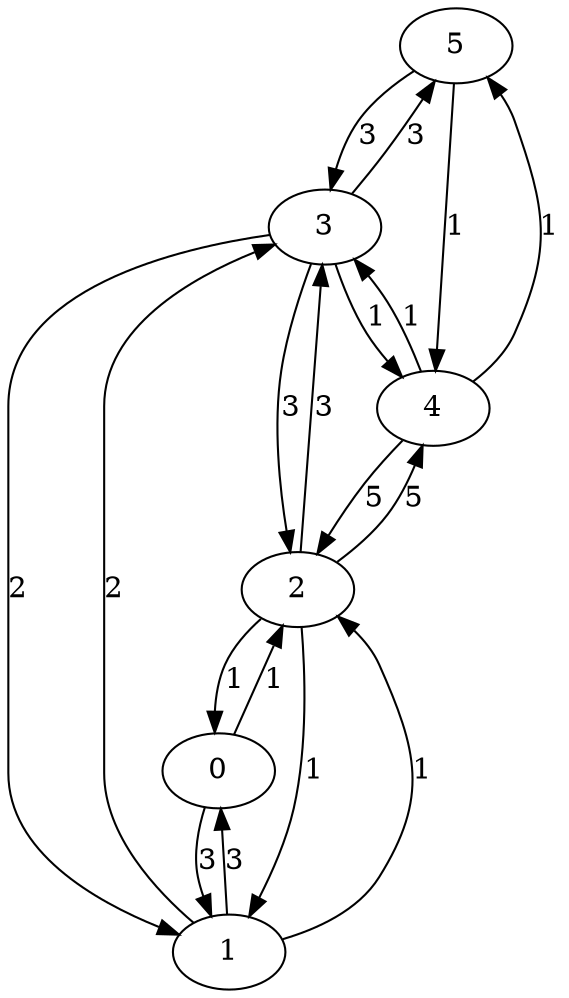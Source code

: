 digraph G {
	5;
	0;
	0->1[label ="3"] ;
	0->2[label ="1"] ;
	1;
	1->0[label ="3"] ;
	1->2[label ="1"] ;
	1->3[label ="2"] ;
	2;
	2->0[label ="1"] ;
	2->1[label ="1"] ;
	2->3[label ="3"] ;
	2->4[label ="5"] ;
	3;
	3->1[label ="2"] ;
	3->2[label ="3"] ;
	3->4[label ="1"] ;
	3->5[label ="3"] ;
	4;
	4->2[label ="5"] ;
	4->3[label ="1"] ;
	4->5[label ="1"] ;
	5;
	5->3[label ="3"] ;
	5->4[label ="1"] ;
}